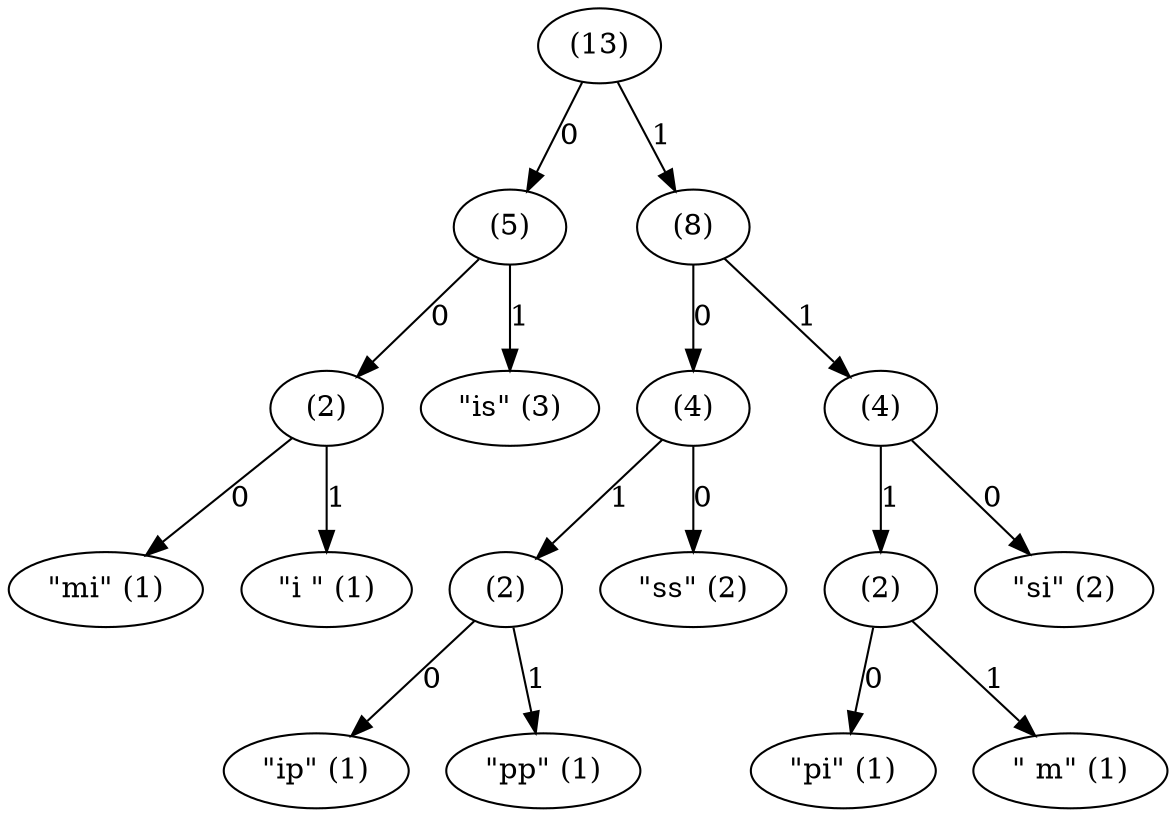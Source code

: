 digraph {
  leaf_0x7069 [label="\"pi\" (1)"];
  leaf_0x206d [label="\" m\" (1)"];
  internal_0 -> leaf_0x7069 [label="0"];
  internal_0 -> leaf_0x206d [label="1"];
  leaf_0x6d69 [label="\"mi\" (1)"];
  leaf_0x6920 [label="\"i \" (1)"];
  internal_1 -> leaf_0x6d69 [label="0"];
  internal_1 -> leaf_0x6920 [label="1"];
  leaf_0x6970 [label="\"ip\" (1)"];
  leaf_0x7070 [label="\"pp\" (1)"];
  internal_2 -> leaf_0x6970 [label="0"];
  internal_2 -> leaf_0x7070 [label="1"];
  leaf_0x7373 [label="\"ss\" (2)"];
  internal_2 [label="(2)"];
  internal_3 -> leaf_0x7373 [label="0"];
  internal_3 -> internal_2 [label="1"];
  leaf_0x7369 [label="\"si\" (2)"];
  internal_0 [label="(2)"];
  internal_4 -> leaf_0x7369 [label="0"];
  internal_4 -> internal_0 [label="1"];
  internal_1 [label="(2)"];
  leaf_0x6973 [label="\"is\" (3)"];
  internal_5 -> internal_1 [label="0"];
  internal_5 -> leaf_0x6973 [label="1"];
  internal_3 [label="(4)"];
  internal_4 [label="(4)"];
  internal_6 -> internal_3 [label="0"];
  internal_6 -> internal_4 [label="1"];
  internal_5 [label="(5)"];
  internal_6 [label="(8)"];
  internal_7 -> internal_5 [label="0"];
  internal_7 -> internal_6 [label="1"];
  internal_7 [label="(13)"];
}
